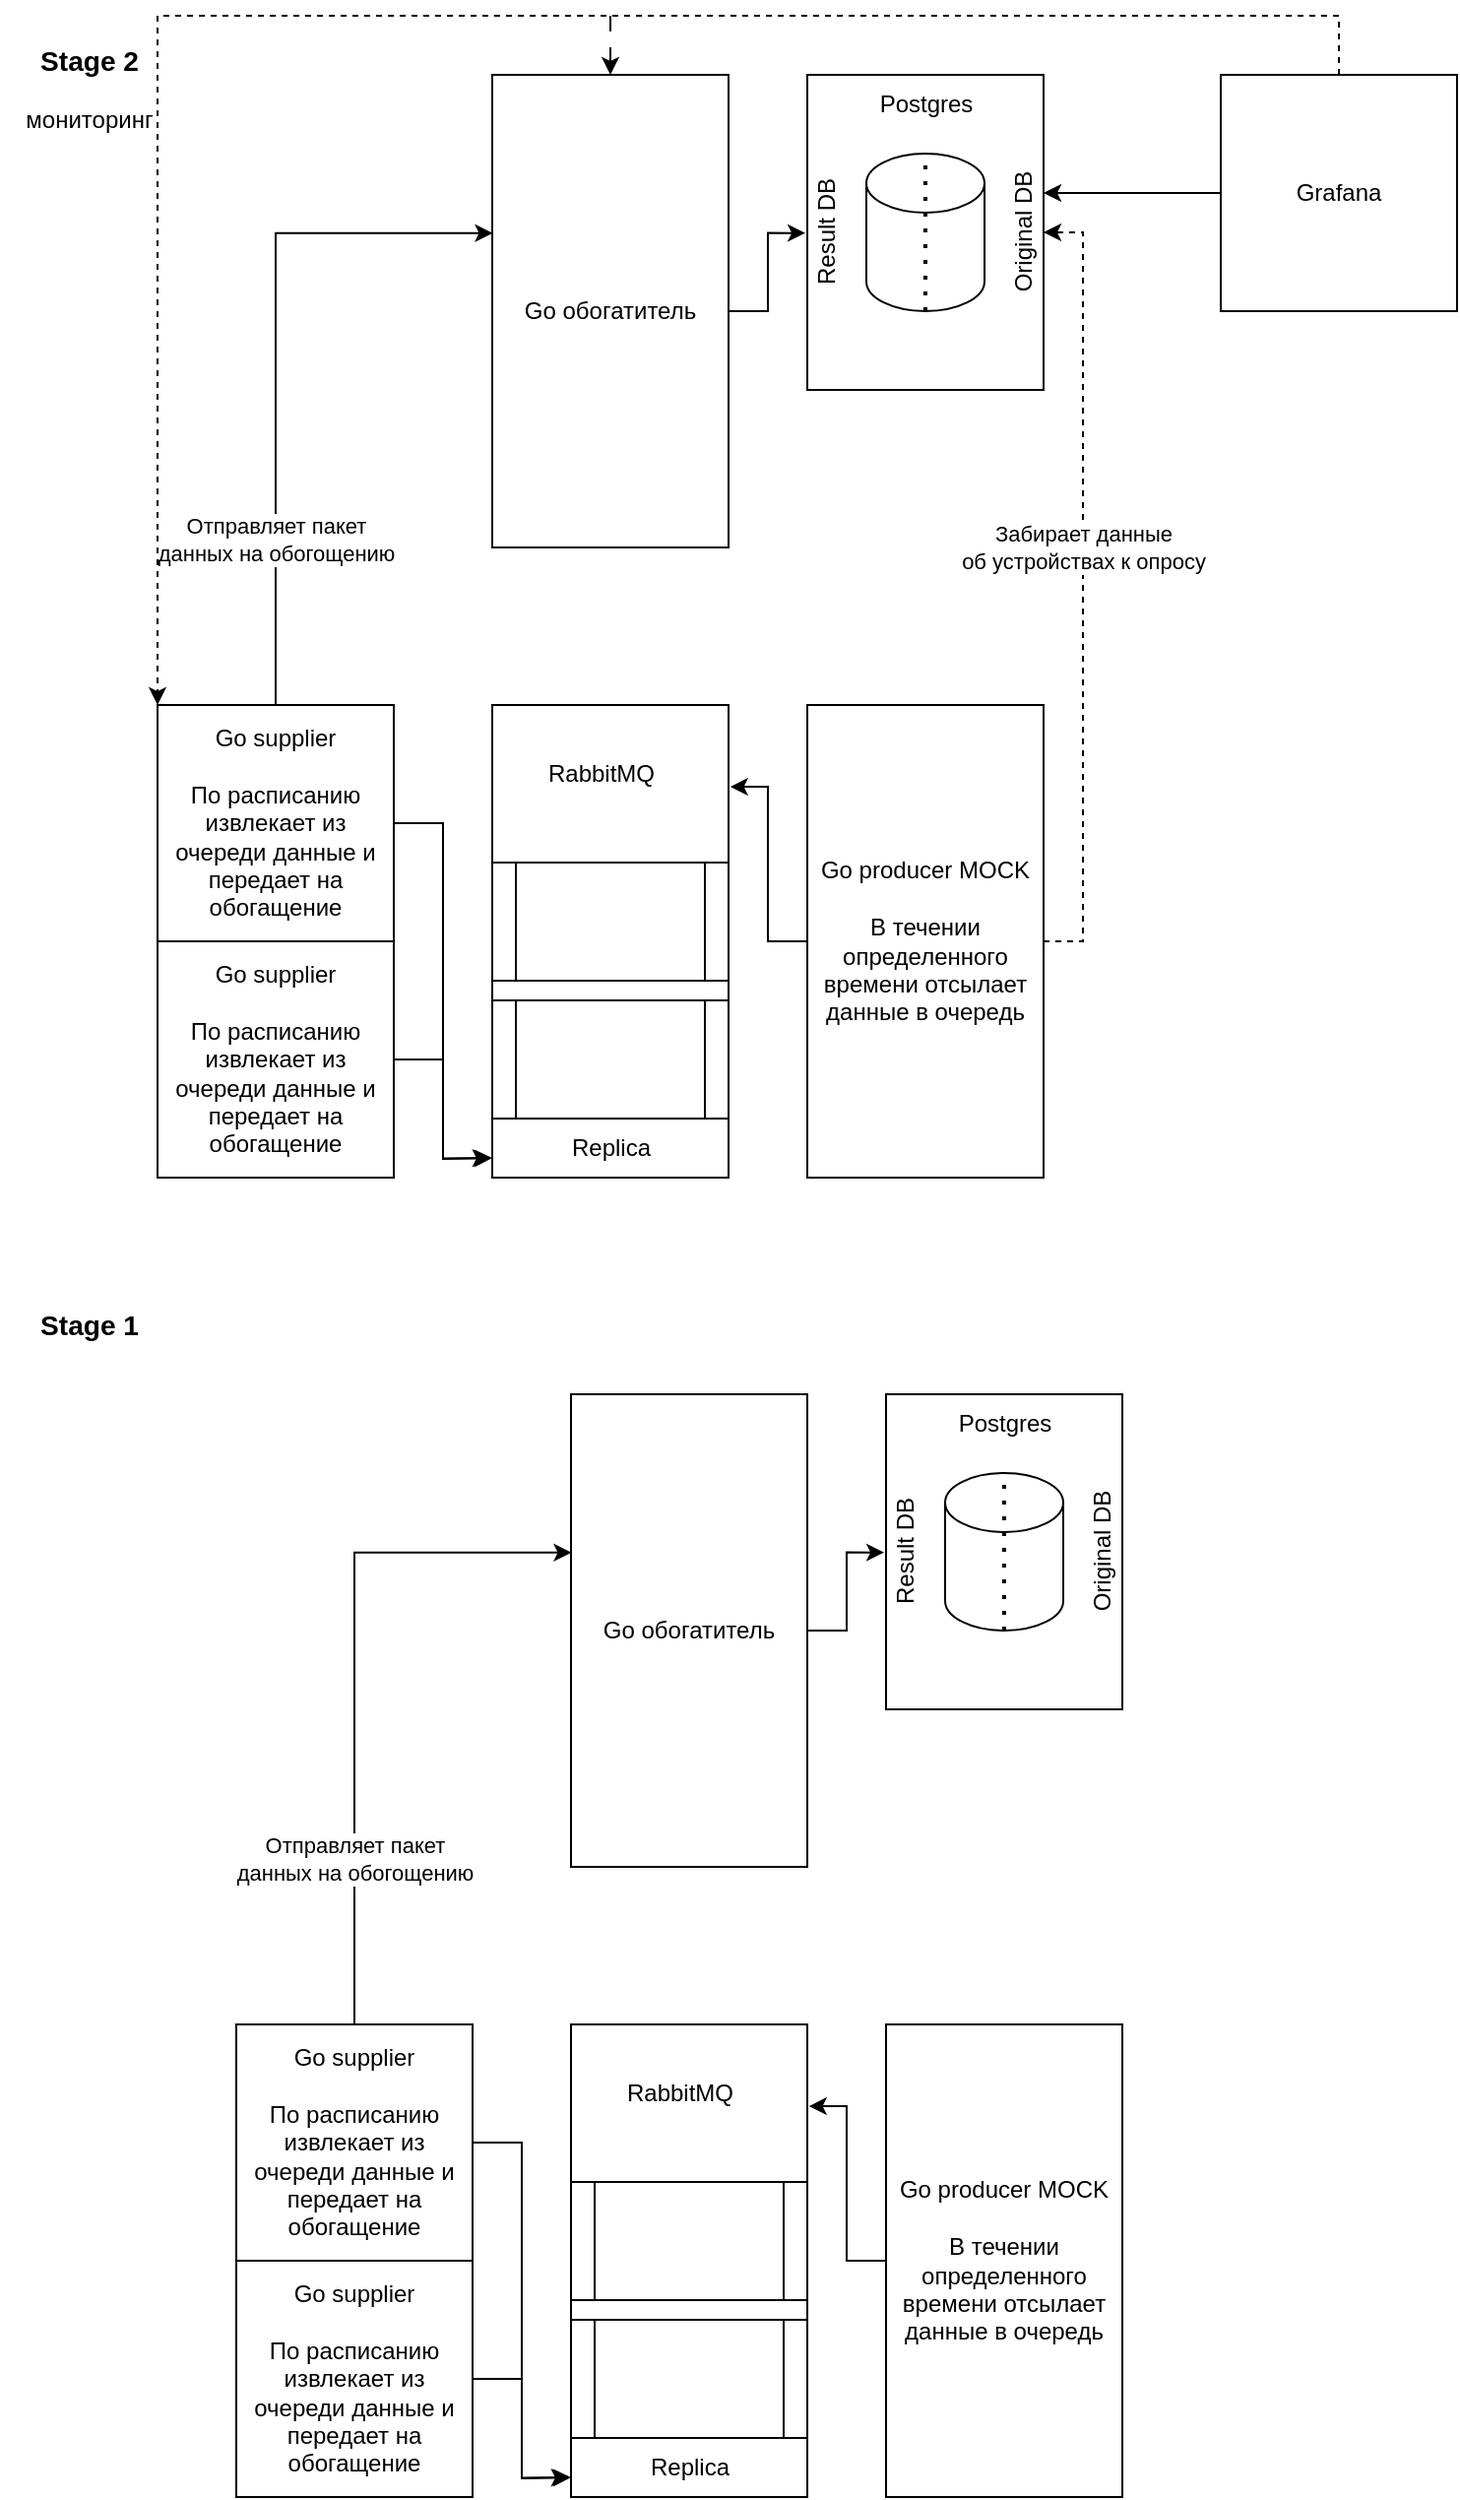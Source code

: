 <mxfile version="21.3.7" type="google">
  <diagram name="Page-1" id="XovITCYGdIMJerFeVHWS">
    <mxGraphModel grid="1" page="1" gridSize="10" guides="1" tooltips="1" connect="1" arrows="1" fold="1" pageScale="1" pageWidth="850" pageHeight="1100" math="0" shadow="0">
      <root>
        <mxCell id="0" />
        <mxCell id="1" parent="0" />
        <mxCell id="Lz3Aa-BDgqJK6l8kiIrm-1" value="" style="shape=cylinder3;whiteSpace=wrap;html=1;boundedLbl=1;backgroundOutline=1;size=15;movable=1;resizable=1;rotatable=1;deletable=1;editable=1;locked=0;connectable=1;" vertex="1" parent="1">
          <mxGeometry x="-330" y="80" width="60" height="80" as="geometry" />
        </mxCell>
        <mxCell id="Lz3Aa-BDgqJK6l8kiIrm-2" value="" style="endArrow=none;dashed=1;html=1;dashPattern=1 3;strokeWidth=2;rounded=0;entryX=0.5;entryY=0;entryDx=0;entryDy=0;entryPerimeter=0;movable=1;resizable=1;rotatable=1;deletable=1;editable=1;locked=0;connectable=1;" edge="1" parent="1" target="Lz3Aa-BDgqJK6l8kiIrm-1">
          <mxGeometry width="50" height="50" relative="1" as="geometry">
            <mxPoint x="-300" y="160" as="sourcePoint" />
            <mxPoint x="-250" y="250" as="targetPoint" />
          </mxGeometry>
        </mxCell>
        <mxCell id="Lz3Aa-BDgqJK6l8kiIrm-3" value="Original DB" style="text;html=1;align=center;verticalAlign=middle;resizable=1;points=[];autosize=1;strokeColor=none;fillColor=none;rotation=-90;movable=1;rotatable=1;deletable=1;editable=1;locked=0;connectable=1;" vertex="1" parent="1">
          <mxGeometry x="-290" y="105" width="80" height="30" as="geometry" />
        </mxCell>
        <mxCell id="Lz3Aa-BDgqJK6l8kiIrm-4" value="Result DB" style="text;html=1;align=center;verticalAlign=middle;resizable=1;points=[];autosize=1;strokeColor=none;fillColor=none;rotation=-90;movable=1;rotatable=1;deletable=1;editable=1;locked=0;connectable=1;" vertex="1" parent="1">
          <mxGeometry x="-390" y="105" width="80" height="30" as="geometry" />
        </mxCell>
        <mxCell id="Lz3Aa-BDgqJK6l8kiIrm-5" value="Postgres" style="text;html=1;align=center;verticalAlign=middle;resizable=1;points=[];autosize=1;strokeColor=none;fillColor=none;movable=1;rotatable=1;deletable=1;editable=1;locked=0;connectable=1;" vertex="1" parent="1">
          <mxGeometry x="-335" y="40" width="70" height="30" as="geometry" />
        </mxCell>
        <mxCell id="Lz3Aa-BDgqJK6l8kiIrm-6" value="" style="rounded=0;whiteSpace=wrap;html=1;fillColor=none;movable=1;resizable=1;rotatable=1;deletable=1;editable=1;locked=0;connectable=1;" vertex="1" parent="1">
          <mxGeometry x="-360" y="40" width="120" height="160" as="geometry" />
        </mxCell>
        <mxCell id="Lz3Aa-BDgqJK6l8kiIrm-7" value="" style="rounded=0;whiteSpace=wrap;html=1;fillColor=none;" vertex="1" parent="1">
          <mxGeometry x="-520" y="360" width="120" height="240" as="geometry" />
        </mxCell>
        <mxCell id="Lz3Aa-BDgqJK6l8kiIrm-8" value="" style="shape=process;whiteSpace=wrap;html=1;backgroundOutline=1;" vertex="1" parent="1">
          <mxGeometry x="-520" y="440" width="120" height="60" as="geometry" />
        </mxCell>
        <mxCell id="Lz3Aa-BDgqJK6l8kiIrm-9" value="" style="shape=process;whiteSpace=wrap;html=1;backgroundOutline=1;" vertex="1" parent="1">
          <mxGeometry x="-520" y="510" width="120" height="60" as="geometry" />
        </mxCell>
        <mxCell id="Lz3Aa-BDgqJK6l8kiIrm-10" value="Replica" style="text;html=1;align=center;verticalAlign=middle;resizable=0;points=[];autosize=1;strokeColor=none;fillColor=none;" vertex="1" parent="1">
          <mxGeometry x="-490" y="570" width="60" height="30" as="geometry" />
        </mxCell>
        <mxCell id="Lz3Aa-BDgqJK6l8kiIrm-11" value="RabbitMQ" style="text;html=1;align=center;verticalAlign=middle;resizable=0;points=[];autosize=1;strokeColor=none;fillColor=none;" vertex="1" parent="1">
          <mxGeometry x="-505" y="380" width="80" height="30" as="geometry" />
        </mxCell>
        <mxCell id="Lz3Aa-BDgqJK6l8kiIrm-15" style="edgeStyle=orthogonalEdgeStyle;rounded=0;orthogonalLoop=1;jettySize=auto;html=1;entryX=1;entryY=0.5;entryDx=0;entryDy=0;exitX=1;exitY=0.5;exitDx=0;exitDy=0;dashed=1;" edge="1" parent="1" source="Lz3Aa-BDgqJK6l8kiIrm-12" target="Lz3Aa-BDgqJK6l8kiIrm-6">
          <mxGeometry relative="1" as="geometry" />
        </mxCell>
        <mxCell id="Lz3Aa-BDgqJK6l8kiIrm-16" value="Забирает данные &lt;br&gt;об устройствах к опросу" style="edgeLabel;html=1;align=center;verticalAlign=middle;resizable=0;points=[];" connectable="0" vertex="1" parent="Lz3Aa-BDgqJK6l8kiIrm-15">
          <mxGeometry x="0.294" relative="1" as="geometry">
            <mxPoint y="39" as="offset" />
          </mxGeometry>
        </mxCell>
        <mxCell id="Lz3Aa-BDgqJK6l8kiIrm-17" style="edgeStyle=orthogonalEdgeStyle;rounded=0;orthogonalLoop=1;jettySize=auto;html=1;entryX=1.007;entryY=0.173;entryDx=0;entryDy=0;entryPerimeter=0;" edge="1" parent="1" source="Lz3Aa-BDgqJK6l8kiIrm-12" target="Lz3Aa-BDgqJK6l8kiIrm-7">
          <mxGeometry relative="1" as="geometry" />
        </mxCell>
        <mxCell id="Lz3Aa-BDgqJK6l8kiIrm-12" value="Go producer MOCK&lt;br&gt;&lt;br&gt;В течении определенного времени отсылает данные в очередь" style="rounded=0;whiteSpace=wrap;html=1;fillColor=none;" vertex="1" parent="1">
          <mxGeometry x="-360" y="360" width="120" height="240" as="geometry" />
        </mxCell>
        <mxCell id="Lz3Aa-BDgqJK6l8kiIrm-23" style="edgeStyle=orthogonalEdgeStyle;rounded=0;orthogonalLoop=1;jettySize=auto;html=1;entryX=-0.008;entryY=0.502;entryDx=0;entryDy=0;entryPerimeter=0;" edge="1" parent="1" source="Lz3Aa-BDgqJK6l8kiIrm-13" target="Lz3Aa-BDgqJK6l8kiIrm-6">
          <mxGeometry relative="1" as="geometry" />
        </mxCell>
        <mxCell id="Lz3Aa-BDgqJK6l8kiIrm-13" value="Go обогатитель" style="rounded=0;whiteSpace=wrap;html=1;fillColor=none;" vertex="1" parent="1">
          <mxGeometry x="-520" y="40" width="120" height="240" as="geometry" />
        </mxCell>
        <mxCell id="Lz3Aa-BDgqJK6l8kiIrm-18" style="edgeStyle=orthogonalEdgeStyle;rounded=0;orthogonalLoop=1;jettySize=auto;html=1;entryX=-0.009;entryY=0.959;entryDx=0;entryDy=0;entryPerimeter=0;" edge="1" parent="1" source="Lz3Aa-BDgqJK6l8kiIrm-14" target="Lz3Aa-BDgqJK6l8kiIrm-7">
          <mxGeometry relative="1" as="geometry">
            <mxPoint x="-540" y="400" as="targetPoint" />
          </mxGeometry>
        </mxCell>
        <mxCell id="Lz3Aa-BDgqJK6l8kiIrm-20" style="edgeStyle=orthogonalEdgeStyle;rounded=0;orthogonalLoop=1;jettySize=auto;html=1;entryX=0.002;entryY=0.335;entryDx=0;entryDy=0;entryPerimeter=0;exitX=0.5;exitY=0;exitDx=0;exitDy=0;" edge="1" parent="1" source="Lz3Aa-BDgqJK6l8kiIrm-14" target="Lz3Aa-BDgqJK6l8kiIrm-13">
          <mxGeometry relative="1" as="geometry">
            <mxPoint x="-620" y="120" as="targetPoint" />
          </mxGeometry>
        </mxCell>
        <mxCell id="Lz3Aa-BDgqJK6l8kiIrm-21" value="Отправляет пакет &lt;br&gt;данных на обогощению" style="edgeLabel;html=1;align=center;verticalAlign=middle;resizable=0;points=[];" connectable="0" vertex="1" parent="Lz3Aa-BDgqJK6l8kiIrm-20">
          <mxGeometry x="-0.118" y="2" relative="1" as="geometry">
            <mxPoint x="2" y="70" as="offset" />
          </mxGeometry>
        </mxCell>
        <mxCell id="Lz3Aa-BDgqJK6l8kiIrm-14" value="Go supplier&lt;br&gt;&lt;br&gt;По расписанию извлекает из очереди данные и передает на обогащение" style="rounded=0;whiteSpace=wrap;html=1;fillColor=none;" vertex="1" parent="1">
          <mxGeometry x="-690" y="360" width="120" height="120" as="geometry" />
        </mxCell>
        <mxCell id="Lz3Aa-BDgqJK6l8kiIrm-26" style="edgeStyle=orthogonalEdgeStyle;rounded=0;orthogonalLoop=1;jettySize=auto;html=1;exitX=1;exitY=0.5;exitDx=0;exitDy=0;" edge="1" parent="1" source="Lz3Aa-BDgqJK6l8kiIrm-25">
          <mxGeometry relative="1" as="geometry">
            <mxPoint x="-520" y="590" as="targetPoint" />
          </mxGeometry>
        </mxCell>
        <mxCell id="Lz3Aa-BDgqJK6l8kiIrm-25" value="Go supplier&lt;br&gt;&lt;br&gt;По расписанию извлекает из очереди данные и передает на обогащение" style="rounded=0;whiteSpace=wrap;html=1;fillColor=none;" vertex="1" parent="1">
          <mxGeometry x="-690" y="480" width="120" height="120" as="geometry" />
        </mxCell>
        <mxCell id="Lz3Aa-BDgqJK6l8kiIrm-27" value="&lt;h3&gt;Stage 2&lt;/h3&gt;&lt;div&gt;мониторинг&lt;/div&gt;" style="text;html=1;align=center;verticalAlign=middle;resizable=0;points=[];autosize=1;strokeColor=none;fillColor=none;" vertex="1" parent="1">
          <mxGeometry x="-770" y="5" width="90" height="70" as="geometry" />
        </mxCell>
        <mxCell id="HBfZNzjyl77-nnu0QVQV-2" style="edgeStyle=orthogonalEdgeStyle;rounded=0;orthogonalLoop=1;jettySize=auto;html=1;entryX=1;entryY=0.375;entryDx=0;entryDy=0;entryPerimeter=0;" edge="1" parent="1" source="HBfZNzjyl77-nnu0QVQV-1" target="Lz3Aa-BDgqJK6l8kiIrm-6">
          <mxGeometry relative="1" as="geometry" />
        </mxCell>
        <mxCell id="HBfZNzjyl77-nnu0QVQV-3" style="edgeStyle=orthogonalEdgeStyle;rounded=0;orthogonalLoop=1;jettySize=auto;html=1;dashed=1;" edge="1" parent="1" source="HBfZNzjyl77-nnu0QVQV-1">
          <mxGeometry relative="1" as="geometry">
            <mxPoint x="-690" y="360" as="targetPoint" />
            <Array as="points">
              <mxPoint x="-90" y="10" />
              <mxPoint x="-690" y="10" />
            </Array>
          </mxGeometry>
        </mxCell>
        <mxCell id="HBfZNzjyl77-nnu0QVQV-1" value="Grafana" style="rounded=0;whiteSpace=wrap;html=1;fillColor=none;" vertex="1" parent="1">
          <mxGeometry x="-150" y="40" width="120" height="120" as="geometry" />
        </mxCell>
        <mxCell id="HBfZNzjyl77-nnu0QVQV-11" value="" style="edgeStyle=none;orthogonalLoop=1;jettySize=auto;html=1;rounded=0;dashed=1;dashPattern=8 8;" edge="1" parent="1" target="Lz3Aa-BDgqJK6l8kiIrm-13">
          <mxGeometry width="100" relative="1" as="geometry">
            <mxPoint x="-460" y="10" as="sourcePoint" />
            <mxPoint x="-680" y="180" as="targetPoint" />
            <Array as="points" />
          </mxGeometry>
        </mxCell>
        <mxCell id="HBfZNzjyl77-nnu0QVQV-12" value="" style="shape=cylinder3;whiteSpace=wrap;html=1;boundedLbl=1;backgroundOutline=1;size=15;movable=1;resizable=1;rotatable=1;deletable=1;editable=1;locked=0;connectable=1;" vertex="1" parent="1">
          <mxGeometry x="-290" y="750" width="60" height="80" as="geometry" />
        </mxCell>
        <mxCell id="HBfZNzjyl77-nnu0QVQV-13" value="" style="endArrow=none;dashed=1;html=1;dashPattern=1 3;strokeWidth=2;rounded=0;entryX=0.5;entryY=0;entryDx=0;entryDy=0;entryPerimeter=0;movable=1;resizable=1;rotatable=1;deletable=1;editable=1;locked=0;connectable=1;" edge="1" parent="1" target="HBfZNzjyl77-nnu0QVQV-12">
          <mxGeometry width="50" height="50" relative="1" as="geometry">
            <mxPoint x="-260" y="830" as="sourcePoint" />
            <mxPoint x="-210" y="920" as="targetPoint" />
          </mxGeometry>
        </mxCell>
        <mxCell id="HBfZNzjyl77-nnu0QVQV-14" value="Original DB" style="text;html=1;align=center;verticalAlign=middle;resizable=1;points=[];autosize=1;strokeColor=none;fillColor=none;rotation=-90;movable=1;rotatable=1;deletable=1;editable=1;locked=0;connectable=1;" vertex="1" parent="1">
          <mxGeometry x="-250" y="775" width="80" height="30" as="geometry" />
        </mxCell>
        <mxCell id="HBfZNzjyl77-nnu0QVQV-15" value="Result DB" style="text;html=1;align=center;verticalAlign=middle;resizable=1;points=[];autosize=1;strokeColor=none;fillColor=none;rotation=-90;movable=1;rotatable=1;deletable=1;editable=1;locked=0;connectable=1;" vertex="1" parent="1">
          <mxGeometry x="-350" y="775" width="80" height="30" as="geometry" />
        </mxCell>
        <mxCell id="HBfZNzjyl77-nnu0QVQV-16" value="Postgres" style="text;html=1;align=center;verticalAlign=middle;resizable=1;points=[];autosize=1;strokeColor=none;fillColor=none;movable=1;rotatable=1;deletable=1;editable=1;locked=0;connectable=1;" vertex="1" parent="1">
          <mxGeometry x="-295" y="710" width="70" height="30" as="geometry" />
        </mxCell>
        <mxCell id="HBfZNzjyl77-nnu0QVQV-17" value="" style="rounded=0;whiteSpace=wrap;html=1;fillColor=none;movable=1;resizable=1;rotatable=1;deletable=1;editable=1;locked=0;connectable=1;" vertex="1" parent="1">
          <mxGeometry x="-320" y="710" width="120" height="160" as="geometry" />
        </mxCell>
        <mxCell id="HBfZNzjyl77-nnu0QVQV-18" value="" style="rounded=0;whiteSpace=wrap;html=1;fillColor=none;" vertex="1" parent="1">
          <mxGeometry x="-480" y="1030" width="120" height="240" as="geometry" />
        </mxCell>
        <mxCell id="HBfZNzjyl77-nnu0QVQV-19" value="" style="shape=process;whiteSpace=wrap;html=1;backgroundOutline=1;" vertex="1" parent="1">
          <mxGeometry x="-480" y="1110" width="120" height="60" as="geometry" />
        </mxCell>
        <mxCell id="HBfZNzjyl77-nnu0QVQV-20" value="" style="shape=process;whiteSpace=wrap;html=1;backgroundOutline=1;" vertex="1" parent="1">
          <mxGeometry x="-480" y="1180" width="120" height="60" as="geometry" />
        </mxCell>
        <mxCell id="HBfZNzjyl77-nnu0QVQV-21" value="Replica" style="text;html=1;align=center;verticalAlign=middle;resizable=0;points=[];autosize=1;strokeColor=none;fillColor=none;" vertex="1" parent="1">
          <mxGeometry x="-450" y="1240" width="60" height="30" as="geometry" />
        </mxCell>
        <mxCell id="HBfZNzjyl77-nnu0QVQV-22" value="RabbitMQ" style="text;html=1;align=center;verticalAlign=middle;resizable=0;points=[];autosize=1;strokeColor=none;fillColor=none;" vertex="1" parent="1">
          <mxGeometry x="-465" y="1050" width="80" height="30" as="geometry" />
        </mxCell>
        <mxCell id="HBfZNzjyl77-nnu0QVQV-25" style="edgeStyle=orthogonalEdgeStyle;rounded=0;orthogonalLoop=1;jettySize=auto;html=1;entryX=1.007;entryY=0.173;entryDx=0;entryDy=0;entryPerimeter=0;" edge="1" parent="1" source="HBfZNzjyl77-nnu0QVQV-26" target="HBfZNzjyl77-nnu0QVQV-18">
          <mxGeometry relative="1" as="geometry" />
        </mxCell>
        <mxCell id="HBfZNzjyl77-nnu0QVQV-26" value="Go producer MOCK&lt;br&gt;&lt;br&gt;В течении определенного времени отсылает данные в очередь" style="rounded=0;whiteSpace=wrap;html=1;fillColor=none;" vertex="1" parent="1">
          <mxGeometry x="-320" y="1030" width="120" height="240" as="geometry" />
        </mxCell>
        <mxCell id="HBfZNzjyl77-nnu0QVQV-27" style="edgeStyle=orthogonalEdgeStyle;rounded=0;orthogonalLoop=1;jettySize=auto;html=1;entryX=-0.008;entryY=0.502;entryDx=0;entryDy=0;entryPerimeter=0;" edge="1" parent="1" source="HBfZNzjyl77-nnu0QVQV-28" target="HBfZNzjyl77-nnu0QVQV-17">
          <mxGeometry relative="1" as="geometry" />
        </mxCell>
        <mxCell id="HBfZNzjyl77-nnu0QVQV-28" value="Go обогатитель" style="rounded=0;whiteSpace=wrap;html=1;fillColor=none;" vertex="1" parent="1">
          <mxGeometry x="-480" y="710" width="120" height="240" as="geometry" />
        </mxCell>
        <mxCell id="HBfZNzjyl77-nnu0QVQV-29" style="edgeStyle=orthogonalEdgeStyle;rounded=0;orthogonalLoop=1;jettySize=auto;html=1;entryX=-0.009;entryY=0.959;entryDx=0;entryDy=0;entryPerimeter=0;" edge="1" parent="1" source="HBfZNzjyl77-nnu0QVQV-32" target="HBfZNzjyl77-nnu0QVQV-18">
          <mxGeometry relative="1" as="geometry">
            <mxPoint x="-500" y="1070" as="targetPoint" />
          </mxGeometry>
        </mxCell>
        <mxCell id="HBfZNzjyl77-nnu0QVQV-30" style="edgeStyle=orthogonalEdgeStyle;rounded=0;orthogonalLoop=1;jettySize=auto;html=1;entryX=0.002;entryY=0.335;entryDx=0;entryDy=0;entryPerimeter=0;exitX=0.5;exitY=0;exitDx=0;exitDy=0;" edge="1" parent="1" source="HBfZNzjyl77-nnu0QVQV-32" target="HBfZNzjyl77-nnu0QVQV-28">
          <mxGeometry relative="1" as="geometry">
            <mxPoint x="-580" y="790" as="targetPoint" />
          </mxGeometry>
        </mxCell>
        <mxCell id="HBfZNzjyl77-nnu0QVQV-31" value="Отправляет пакет &lt;br&gt;данных на обогощению" style="edgeLabel;html=1;align=center;verticalAlign=middle;resizable=0;points=[];" connectable="0" vertex="1" parent="HBfZNzjyl77-nnu0QVQV-30">
          <mxGeometry x="-0.118" y="2" relative="1" as="geometry">
            <mxPoint x="2" y="70" as="offset" />
          </mxGeometry>
        </mxCell>
        <mxCell id="HBfZNzjyl77-nnu0QVQV-32" value="Go supplier&lt;br&gt;&lt;br&gt;По расписанию извлекает из очереди данные и передает на обогащение" style="rounded=0;whiteSpace=wrap;html=1;fillColor=none;" vertex="1" parent="1">
          <mxGeometry x="-650" y="1030" width="120" height="120" as="geometry" />
        </mxCell>
        <mxCell id="HBfZNzjyl77-nnu0QVQV-33" style="edgeStyle=orthogonalEdgeStyle;rounded=0;orthogonalLoop=1;jettySize=auto;html=1;exitX=1;exitY=0.5;exitDx=0;exitDy=0;" edge="1" parent="1" source="HBfZNzjyl77-nnu0QVQV-34">
          <mxGeometry relative="1" as="geometry">
            <mxPoint x="-480" y="1260" as="targetPoint" />
          </mxGeometry>
        </mxCell>
        <mxCell id="HBfZNzjyl77-nnu0QVQV-34" value="Go supplier&lt;br&gt;&lt;br&gt;По расписанию извлекает из очереди данные и передает на обогащение" style="rounded=0;whiteSpace=wrap;html=1;fillColor=none;" vertex="1" parent="1">
          <mxGeometry x="-650" y="1150" width="120" height="120" as="geometry" />
        </mxCell>
        <mxCell id="HBfZNzjyl77-nnu0QVQV-43" value="&lt;h3&gt;Stage 1&lt;/h3&gt;" style="text;html=1;align=center;verticalAlign=middle;resizable=0;points=[];autosize=1;strokeColor=none;fillColor=none;" vertex="1" parent="1">
          <mxGeometry x="-760" y="645" width="70" height="60" as="geometry" />
        </mxCell>
      </root>
    </mxGraphModel>
  </diagram>
</mxfile>
